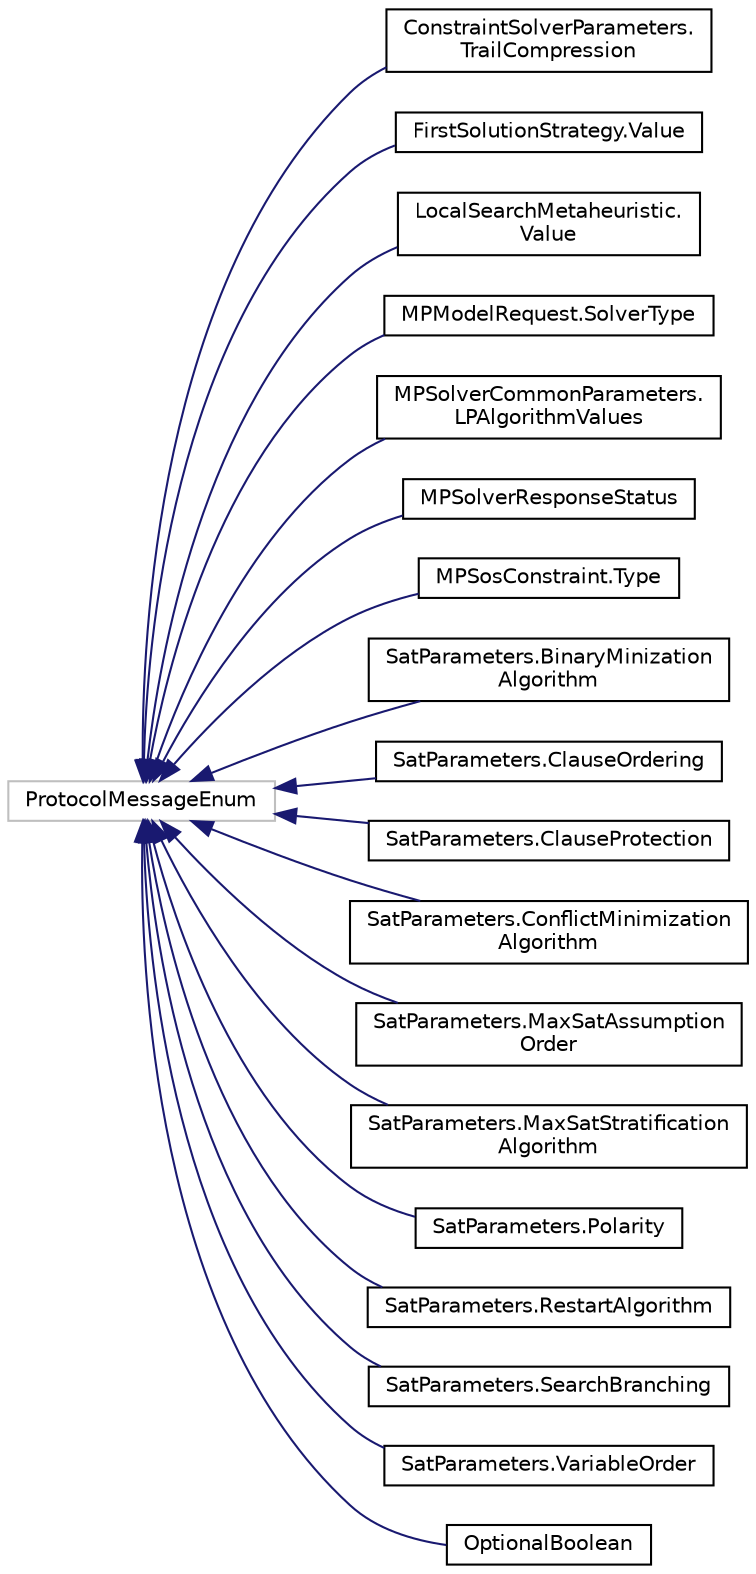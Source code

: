 digraph "Graphical Class Hierarchy"
{
 // LATEX_PDF_SIZE
  edge [fontname="Helvetica",fontsize="10",labelfontname="Helvetica",labelfontsize="10"];
  node [fontname="Helvetica",fontsize="10",shape=record];
  rankdir="LR";
  Node27 [label="ProtocolMessageEnum",height=0.2,width=0.4,color="grey75", fillcolor="white", style="filled",tooltip=" "];
  Node27 -> Node0 [dir="back",color="midnightblue",fontsize="10",style="solid",fontname="Helvetica"];
  Node0 [label="ConstraintSolverParameters.\lTrailCompression",height=0.2,width=0.4,color="black", fillcolor="white", style="filled",URL="$enumcom_1_1google_1_1ortools_1_1constraintsolver_1_1ConstraintSolverParameters_1_1TrailCompression.html",tooltip=" "];
  Node27 -> Node29 [dir="back",color="midnightblue",fontsize="10",style="solid",fontname="Helvetica"];
  Node29 [label="FirstSolutionStrategy.Value",height=0.2,width=0.4,color="black", fillcolor="white", style="filled",URL="$enumcom_1_1google_1_1ortools_1_1constraintsolver_1_1FirstSolutionStrategy_1_1Value.html",tooltip="Protobuf enum."];
  Node27 -> Node30 [dir="back",color="midnightblue",fontsize="10",style="solid",fontname="Helvetica"];
  Node30 [label="LocalSearchMetaheuristic.\lValue",height=0.2,width=0.4,color="black", fillcolor="white", style="filled",URL="$enumcom_1_1google_1_1ortools_1_1constraintsolver_1_1LocalSearchMetaheuristic_1_1Value.html",tooltip="Protobuf enum."];
  Node27 -> Node31 [dir="back",color="midnightblue",fontsize="10",style="solid",fontname="Helvetica"];
  Node31 [label="MPModelRequest.SolverType",height=0.2,width=0.4,color="black", fillcolor="white", style="filled",URL="$enumcom_1_1google_1_1ortools_1_1linearsolver_1_1MPModelRequest_1_1SolverType.html",tooltip=" "];
  Node27 -> Node32 [dir="back",color="midnightblue",fontsize="10",style="solid",fontname="Helvetica"];
  Node32 [label="MPSolverCommonParameters.\lLPAlgorithmValues",height=0.2,width=0.4,color="black", fillcolor="white", style="filled",URL="$enumcom_1_1google_1_1ortools_1_1linearsolver_1_1MPSolverCommonParameters_1_1LPAlgorithmValues.html",tooltip="Protobuf enum."];
  Node27 -> Node33 [dir="back",color="midnightblue",fontsize="10",style="solid",fontname="Helvetica"];
  Node33 [label="MPSolverResponseStatus",height=0.2,width=0.4,color="black", fillcolor="white", style="filled",URL="$enumcom_1_1google_1_1ortools_1_1linearsolver_1_1MPSolverResponseStatus.html",tooltip=" "];
  Node27 -> Node34 [dir="back",color="midnightblue",fontsize="10",style="solid",fontname="Helvetica"];
  Node34 [label="MPSosConstraint.Type",height=0.2,width=0.4,color="black", fillcolor="white", style="filled",URL="$enumcom_1_1google_1_1ortools_1_1linearsolver_1_1MPSosConstraint_1_1Type.html",tooltip="Protobuf enum."];
  Node27 -> Node35 [dir="back",color="midnightblue",fontsize="10",style="solid",fontname="Helvetica"];
  Node35 [label="SatParameters.BinaryMinization\lAlgorithm",height=0.2,width=0.4,color="black", fillcolor="white", style="filled",URL="$enumcom_1_1google_1_1ortools_1_1sat_1_1SatParameters_1_1BinaryMinizationAlgorithm.html",tooltip=" "];
  Node27 -> Node36 [dir="back",color="midnightblue",fontsize="10",style="solid",fontname="Helvetica"];
  Node36 [label="SatParameters.ClauseOrdering",height=0.2,width=0.4,color="black", fillcolor="white", style="filled",URL="$enumcom_1_1google_1_1ortools_1_1sat_1_1SatParameters_1_1ClauseOrdering.html",tooltip=" "];
  Node27 -> Node37 [dir="back",color="midnightblue",fontsize="10",style="solid",fontname="Helvetica"];
  Node37 [label="SatParameters.ClauseProtection",height=0.2,width=0.4,color="black", fillcolor="white", style="filled",URL="$enumcom_1_1google_1_1ortools_1_1sat_1_1SatParameters_1_1ClauseProtection.html",tooltip=" "];
  Node27 -> Node38 [dir="back",color="midnightblue",fontsize="10",style="solid",fontname="Helvetica"];
  Node38 [label="SatParameters.ConflictMinimization\lAlgorithm",height=0.2,width=0.4,color="black", fillcolor="white", style="filled",URL="$enumcom_1_1google_1_1ortools_1_1sat_1_1SatParameters_1_1ConflictMinimizationAlgorithm.html",tooltip=" "];
  Node27 -> Node39 [dir="back",color="midnightblue",fontsize="10",style="solid",fontname="Helvetica"];
  Node39 [label="SatParameters.MaxSatAssumption\lOrder",height=0.2,width=0.4,color="black", fillcolor="white", style="filled",URL="$enumcom_1_1google_1_1ortools_1_1sat_1_1SatParameters_1_1MaxSatAssumptionOrder.html",tooltip=" "];
  Node27 -> Node40 [dir="back",color="midnightblue",fontsize="10",style="solid",fontname="Helvetica"];
  Node40 [label="SatParameters.MaxSatStratification\lAlgorithm",height=0.2,width=0.4,color="black", fillcolor="white", style="filled",URL="$enumcom_1_1google_1_1ortools_1_1sat_1_1SatParameters_1_1MaxSatStratificationAlgorithm.html",tooltip=" "];
  Node27 -> Node41 [dir="back",color="midnightblue",fontsize="10",style="solid",fontname="Helvetica"];
  Node41 [label="SatParameters.Polarity",height=0.2,width=0.4,color="black", fillcolor="white", style="filled",URL="$enumcom_1_1google_1_1ortools_1_1sat_1_1SatParameters_1_1Polarity.html",tooltip=" "];
  Node27 -> Node42 [dir="back",color="midnightblue",fontsize="10",style="solid",fontname="Helvetica"];
  Node42 [label="SatParameters.RestartAlgorithm",height=0.2,width=0.4,color="black", fillcolor="white", style="filled",URL="$enumcom_1_1google_1_1ortools_1_1sat_1_1SatParameters_1_1RestartAlgorithm.html",tooltip=" "];
  Node27 -> Node43 [dir="back",color="midnightblue",fontsize="10",style="solid",fontname="Helvetica"];
  Node43 [label="SatParameters.SearchBranching",height=0.2,width=0.4,color="black", fillcolor="white", style="filled",URL="$enumcom_1_1google_1_1ortools_1_1sat_1_1SatParameters_1_1SearchBranching.html",tooltip=" "];
  Node27 -> Node44 [dir="back",color="midnightblue",fontsize="10",style="solid",fontname="Helvetica"];
  Node44 [label="SatParameters.VariableOrder",height=0.2,width=0.4,color="black", fillcolor="white", style="filled",URL="$enumcom_1_1google_1_1ortools_1_1sat_1_1SatParameters_1_1VariableOrder.html",tooltip=" "];
  Node27 -> Node45 [dir="back",color="midnightblue",fontsize="10",style="solid",fontname="Helvetica"];
  Node45 [label="OptionalBoolean",height=0.2,width=0.4,color="black", fillcolor="white", style="filled",URL="$enumcom_1_1google_1_1ortools_1_1util_1_1OptionalBoolean.html",tooltip=" "];
}

